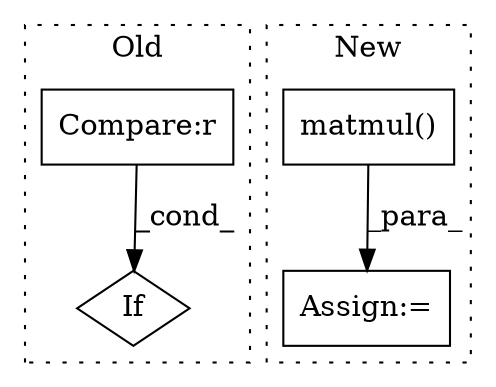 digraph G {
subgraph cluster0 {
1 [label="If" a="96" s="8207,8226" l="3,18" shape="diamond"];
3 [label="Compare:r" a="40" s="8210" l="16" shape="box"];
label = "Old";
style="dotted";
}
subgraph cluster1 {
2 [label="matmul()" a="75" s="9347,9378" l="13,1" shape="box"];
4 [label="Assign:=" a="68" s="9532" l="3" shape="box"];
label = "New";
style="dotted";
}
2 -> 4 [label="_para_"];
3 -> 1 [label="_cond_"];
}